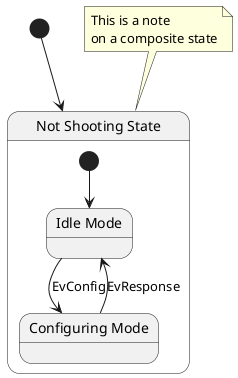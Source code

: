 @startuml
state "Not Shooting State" as NotShooting
[*] --> NotShooting

state NotShooting {
    state "Idle Mode" as Idle
    state "Configuring Mode" as Configuring
    [*] --> Idle
    Idle --> Configuring : EvConfig
    Configuring --> Idle : EvResponse
}

note top of NotShooting : This is a note\non a composite state

@enduml